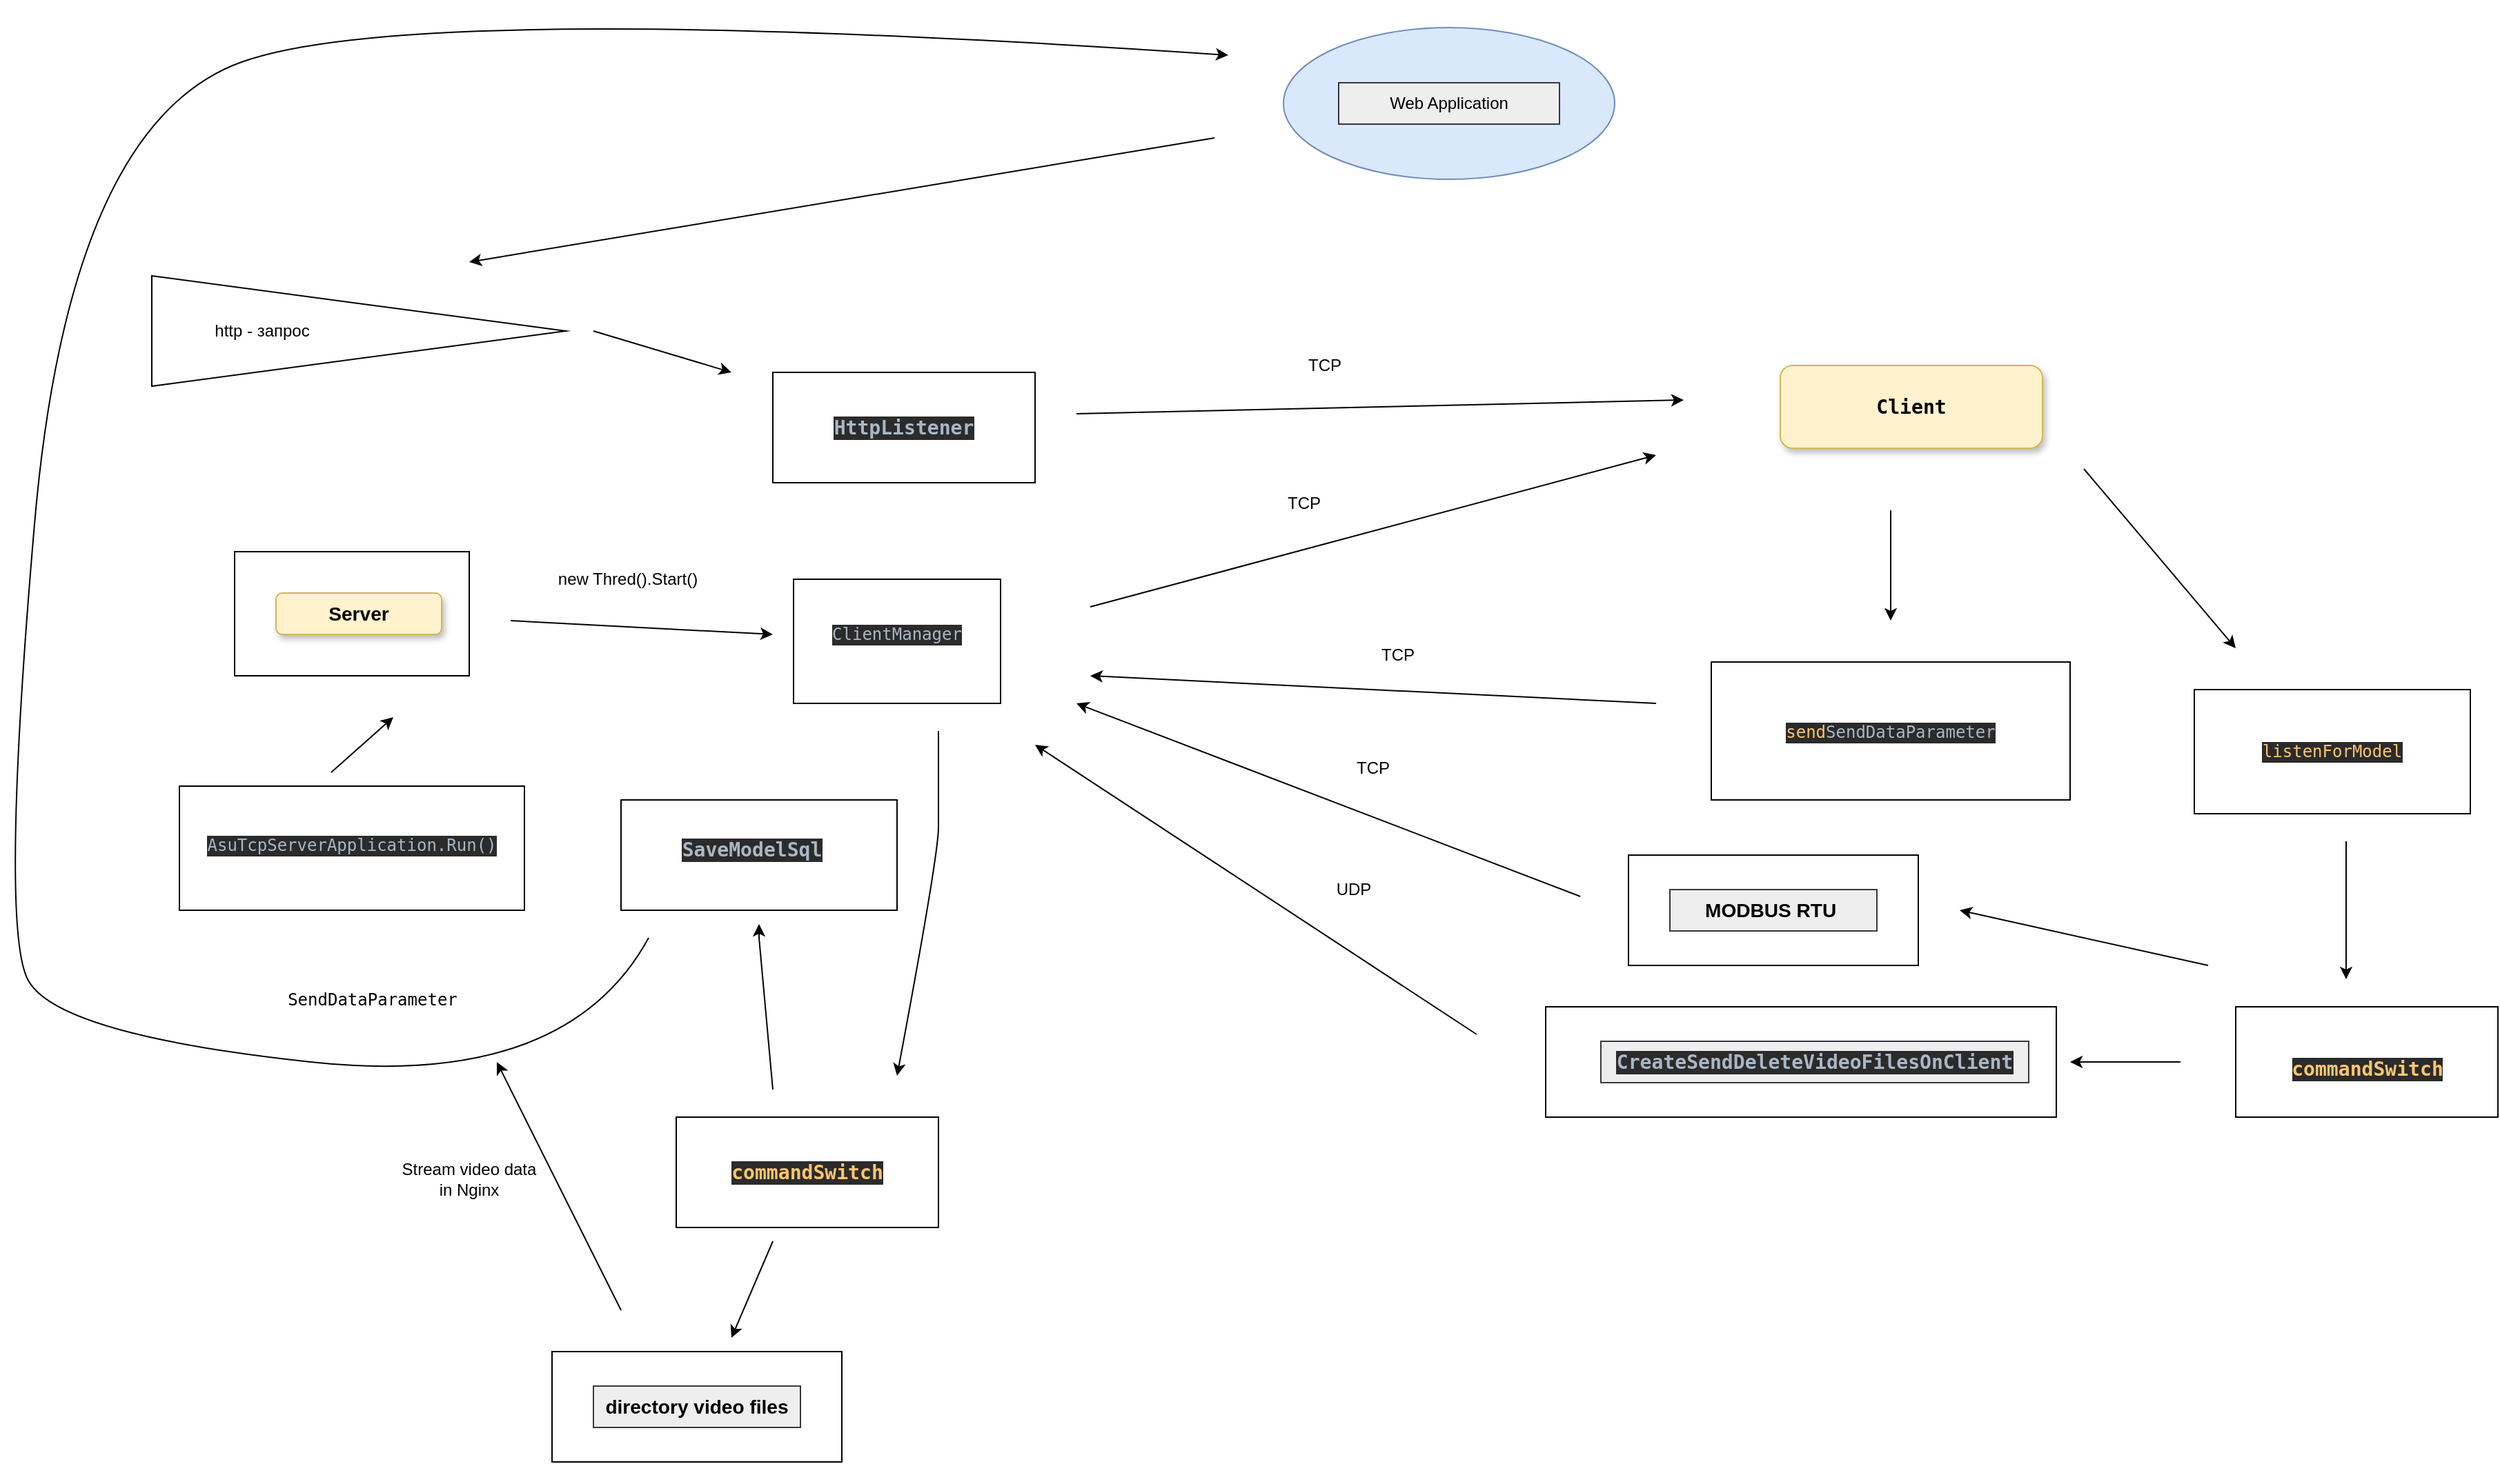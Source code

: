 <mxfile version="26.1.3">
  <diagram name="Страница — 1" id="Rlb4geR-uArXS-s5FVeR">
    <mxGraphModel dx="1965" dy="1487" grid="1" gridSize="10" guides="1" tooltips="1" connect="1" arrows="1" fold="1" page="1" pageScale="1" pageWidth="827" pageHeight="1169" math="0" shadow="0">
      <root>
        <mxCell id="0" />
        <mxCell id="1" parent="0" />
        <mxCell id="e1HhbXOasenDF4UahTZo-28" value="" style="group" parent="1" vertex="1" connectable="0">
          <mxGeometry x="430" y="230" width="410" height="110" as="geometry" />
        </mxCell>
        <mxCell id="e1HhbXOasenDF4UahTZo-27" value="" style="endArrow=classic;html=1;rounded=0;" parent="e1HhbXOasenDF4UahTZo-28" edge="1">
          <mxGeometry width="50" height="50" relative="1" as="geometry">
            <mxPoint y="110" as="sourcePoint" />
            <mxPoint x="410" as="targetPoint" />
          </mxGeometry>
        </mxCell>
        <mxCell id="e1HhbXOasenDF4UahTZo-10" value="TCP" style="text;html=1;align=center;verticalAlign=middle;whiteSpace=wrap;rounded=0;" parent="e1HhbXOasenDF4UahTZo-28" vertex="1">
          <mxGeometry x="125" y="20" width="60" height="30" as="geometry" />
        </mxCell>
        <mxCell id="DZhZ3NEIW7f9vNb_lT48-37" value="" style="group" parent="1" vertex="1" connectable="0">
          <mxGeometry x="430" y="360" width="410" height="50" as="geometry" />
        </mxCell>
        <mxCell id="DZhZ3NEIW7f9vNb_lT48-35" value="TCP" style="text;html=1;align=center;verticalAlign=middle;whiteSpace=wrap;rounded=0;" parent="DZhZ3NEIW7f9vNb_lT48-37" vertex="1">
          <mxGeometry x="209.358" width="28.197" height="30" as="geometry" />
        </mxCell>
        <mxCell id="DZhZ3NEIW7f9vNb_lT48-36" value="" style="endArrow=classic;html=1;rounded=0;" parent="DZhZ3NEIW7f9vNb_lT48-37" edge="1">
          <mxGeometry width="50" height="50" relative="1" as="geometry">
            <mxPoint x="410" y="50" as="sourcePoint" />
            <mxPoint y="30" as="targetPoint" />
          </mxGeometry>
        </mxCell>
        <mxCell id="DZhZ3NEIW7f9vNb_lT48-41" value="" style="group" parent="1" vertex="1" connectable="0">
          <mxGeometry x="570" y="-80" width="240" height="110" as="geometry" />
        </mxCell>
        <mxCell id="DZhZ3NEIW7f9vNb_lT48-39" value="" style="ellipse;whiteSpace=wrap;html=1;fillColor=#dae8fc;strokeColor=#6c8ebf;" parent="DZhZ3NEIW7f9vNb_lT48-41" vertex="1">
          <mxGeometry width="240" height="110" as="geometry" />
        </mxCell>
        <mxCell id="DZhZ3NEIW7f9vNb_lT48-40" value="Web Application" style="text;html=1;align=center;verticalAlign=middle;whiteSpace=wrap;rounded=0;fillColor=#eeeeee;strokeColor=#36393d;" parent="DZhZ3NEIW7f9vNb_lT48-41" vertex="1">
          <mxGeometry x="40" y="40" width="160" height="30" as="geometry" />
        </mxCell>
        <mxCell id="DZhZ3NEIW7f9vNb_lT48-42" value="" style="curved=1;endArrow=classic;html=1;rounded=0;" parent="1" edge="1">
          <mxGeometry width="50" height="50" relative="1" as="geometry">
            <mxPoint x="520" as="sourcePoint" />
            <mxPoint x="-20" y="90" as="targetPoint" />
          </mxGeometry>
        </mxCell>
        <mxCell id="NLAvYXo63p6HXr1ehUvE-6" value="" style="group" parent="1" vertex="1" connectable="0">
          <mxGeometry x="-260" y="100" width="660" height="510" as="geometry" />
        </mxCell>
        <mxCell id="H-TNr5gwwFv5uBEyfBBC-3" value="" style="group" parent="NLAvYXo63p6HXr1ehUvE-6" vertex="1" connectable="0">
          <mxGeometry x="10" width="300" height="80" as="geometry" />
        </mxCell>
        <mxCell id="H-TNr5gwwFv5uBEyfBBC-1" value="" style="triangle;whiteSpace=wrap;html=1;" parent="H-TNr5gwwFv5uBEyfBBC-3" vertex="1">
          <mxGeometry width="300" height="80" as="geometry" />
        </mxCell>
        <mxCell id="H-TNr5gwwFv5uBEyfBBC-2" value="http - запрос" style="text;html=1;align=center;verticalAlign=middle;whiteSpace=wrap;rounded=0;" parent="H-TNr5gwwFv5uBEyfBBC-3" vertex="1">
          <mxGeometry x="10" y="25" width="140" height="30" as="geometry" />
        </mxCell>
        <mxCell id="DZhZ3NEIW7f9vNb_lT48-23" value="" style="endArrow=classic;html=1;rounded=0;" parent="NLAvYXo63p6HXr1ehUvE-6" edge="1">
          <mxGeometry width="50" height="50" relative="1" as="geometry">
            <mxPoint x="140" y="360" as="sourcePoint" />
            <mxPoint x="185" y="320" as="targetPoint" />
          </mxGeometry>
        </mxCell>
        <mxCell id="DZhZ3NEIW7f9vNb_lT48-26" value="" style="group" parent="NLAvYXo63p6HXr1ehUvE-6" vertex="1" connectable="0">
          <mxGeometry x="270" y="205" width="190" height="55" as="geometry" />
        </mxCell>
        <mxCell id="DZhZ3NEIW7f9vNb_lT48-19" value="" style="endArrow=classic;html=1;rounded=0;" parent="DZhZ3NEIW7f9vNb_lT48-26" edge="1">
          <mxGeometry width="50" height="50" relative="1" as="geometry">
            <mxPoint y="45" as="sourcePoint" />
            <mxPoint x="190" y="55" as="targetPoint" />
            <Array as="points" />
          </mxGeometry>
        </mxCell>
        <mxCell id="DZhZ3NEIW7f9vNb_lT48-25" value="new Thred().Start()" style="text;html=1;align=center;verticalAlign=middle;whiteSpace=wrap;rounded=0;" parent="DZhZ3NEIW7f9vNb_lT48-26" vertex="1">
          <mxGeometry x="10" width="150" height="30" as="geometry" />
        </mxCell>
        <mxCell id="m5N0PNYgIAlCXumPe1nF-3" value="" style="group" parent="NLAvYXo63p6HXr1ehUvE-6" vertex="1" connectable="0">
          <mxGeometry width="660" height="510" as="geometry" />
        </mxCell>
        <mxCell id="DZhZ3NEIW7f9vNb_lT48-15" value="" style="group" parent="m5N0PNYgIAlCXumPe1nF-3" vertex="1" connectable="0">
          <mxGeometry x="460" width="200" height="310" as="geometry" />
        </mxCell>
        <mxCell id="sLcExM32GNROcuiAEgF3-1" value="" style="rounded=0;whiteSpace=wrap;html=1;container=0;" parent="DZhZ3NEIW7f9vNb_lT48-15" vertex="1">
          <mxGeometry x="15" y="220" width="150" height="90" as="geometry" />
        </mxCell>
        <mxCell id="sLcExM32GNROcuiAEgF3-3" value="&lt;pre style=&quot;background-color: rgb(43, 43, 43); color: rgb(169, 183, 198); font-family: &amp;quot;JetBrains Mono&amp;quot;, monospace;&quot;&gt;&lt;pre style=&quot;font-family: &amp;quot;JetBrains Mono&amp;quot;, monospace;&quot;&gt;&lt;span style=&quot;background-color: light-dark(rgb(43, 43, 43), rgb(200, 200, 200)); color: light-dark(rgb(169, 183, 198), rgb(71, 83, 96)); white-space: normal;&quot;&gt;ClientManager&lt;/span&gt;&lt;/pre&gt;&lt;/pre&gt;" style="text;html=1;align=center;verticalAlign=middle;whiteSpace=wrap;rounded=0;container=0;" parent="DZhZ3NEIW7f9vNb_lT48-15" vertex="1">
          <mxGeometry x="30" y="230.0" width="120" height="60" as="geometry" />
        </mxCell>
        <mxCell id="DZhZ3NEIW7f9vNb_lT48-22" value="" style="group" parent="m5N0PNYgIAlCXumPe1nF-3" vertex="1" connectable="0">
          <mxGeometry x="30" y="370" width="250" height="90" as="geometry" />
        </mxCell>
        <mxCell id="DZhZ3NEIW7f9vNb_lT48-20" value="" style="rounded=0;whiteSpace=wrap;html=1;" parent="DZhZ3NEIW7f9vNb_lT48-22" vertex="1">
          <mxGeometry width="250" height="90" as="geometry" />
        </mxCell>
        <mxCell id="DZhZ3NEIW7f9vNb_lT48-21" value="&lt;pre style=&quot;background-color: rgb(43, 43, 43); color: rgb(169, 183, 198); font-family: &amp;quot;JetBrains Mono&amp;quot;, monospace;&quot;&gt;AsuTcpServerApplication.Run()&lt;/pre&gt;" style="text;html=1;align=center;verticalAlign=middle;whiteSpace=wrap;rounded=0;" parent="DZhZ3NEIW7f9vNb_lT48-22" vertex="1">
          <mxGeometry x="20" y="25" width="210" height="35" as="geometry" />
        </mxCell>
        <mxCell id="DZhZ3NEIW7f9vNb_lT48-24" value="" style="group" parent="m5N0PNYgIAlCXumPe1nF-3" vertex="1" connectable="0">
          <mxGeometry x="70" y="200" width="170" height="90" as="geometry" />
        </mxCell>
        <mxCell id="DZhZ3NEIW7f9vNb_lT48-16" value="" style="rounded=0;whiteSpace=wrap;html=1;" parent="DZhZ3NEIW7f9vNb_lT48-24" vertex="1">
          <mxGeometry width="170" height="90" as="geometry" />
        </mxCell>
        <mxCell id="DZhZ3NEIW7f9vNb_lT48-17" value="&lt;h3&gt;Server&lt;/h3&gt;" style="text;html=1;align=center;verticalAlign=middle;whiteSpace=wrap;rounded=1;shadow=1;fillColor=#fff2cc;strokeColor=#d6b656;" parent="DZhZ3NEIW7f9vNb_lT48-24" vertex="1">
          <mxGeometry x="30" y="30" width="120" height="30" as="geometry" />
        </mxCell>
        <mxCell id="m5N0PNYgIAlCXumPe1nF-1" value="" style="group" parent="m5N0PNYgIAlCXumPe1nF-3" vertex="1" connectable="0">
          <mxGeometry x="350" y="380" width="200" height="80" as="geometry" />
        </mxCell>
        <mxCell id="e1HhbXOasenDF4UahTZo-16" value="" style="rounded=0;whiteSpace=wrap;html=1;" parent="m5N0PNYgIAlCXumPe1nF-1" vertex="1">
          <mxGeometry width="200" height="80" as="geometry" />
        </mxCell>
        <mxCell id="NLAvYXo63p6HXr1ehUvE-1" value="" style="group" parent="m5N0PNYgIAlCXumPe1nF-1" vertex="1" connectable="0">
          <mxGeometry y="8.889" width="200" height="71.111" as="geometry" />
        </mxCell>
        <mxCell id="e1HhbXOasenDF4UahTZo-17" value="&lt;h3 style=&quot;background-color: light-dark(rgb(43, 43, 43), rgb(200, 200, 200)); color: light-dark(rgb(169, 183, 198), rgb(71, 83, 96)); font-family: &amp;quot;JetBrains Mono&amp;quot;, monospace;&quot;&gt;SaveModelSql&lt;/h3&gt;" style="text;html=1;align=center;verticalAlign=middle;whiteSpace=wrap;rounded=0;" parent="NLAvYXo63p6HXr1ehUvE-1" vertex="1">
          <mxGeometry x="30" y="8.889" width="130" height="35.556" as="geometry" />
        </mxCell>
        <mxCell id="DZhZ3NEIW7f9vNb_lT48-9" value="" style="group" parent="1" vertex="1" connectable="0">
          <mxGeometry x="1230" y="400" width="210" height="90" as="geometry" />
        </mxCell>
        <mxCell id="DZhZ3NEIW7f9vNb_lT48-6" value="" style="rounded=0;whiteSpace=wrap;html=1;" parent="DZhZ3NEIW7f9vNb_lT48-9" vertex="1">
          <mxGeometry width="200" height="90" as="geometry" />
        </mxCell>
        <mxCell id="DZhZ3NEIW7f9vNb_lT48-3" value="&lt;pre style=&quot;background-color:#2b2b2b;color:#a9b7c6;font-family:&#39;JetBrains Mono&#39;,monospace;font-size:9,8pt;&quot;&gt;&lt;span style=&quot;color:#ffc66d;&quot;&gt;listenForModel&lt;/span&gt;&lt;/pre&gt;" style="text;html=1;align=center;verticalAlign=middle;whiteSpace=wrap;rounded=0;" parent="DZhZ3NEIW7f9vNb_lT48-9" vertex="1">
          <mxGeometry x="10" y="10" width="180" height="70" as="geometry" />
        </mxCell>
        <mxCell id="DZhZ3NEIW7f9vNb_lT48-10" value="" style="endArrow=classic;html=1;rounded=0;" parent="1" edge="1">
          <mxGeometry width="50" height="50" relative="1" as="geometry">
            <mxPoint x="1150" y="240" as="sourcePoint" />
            <mxPoint x="1260" y="370" as="targetPoint" />
          </mxGeometry>
        </mxCell>
        <mxCell id="DZhZ3NEIW7f9vNb_lT48-30" value="" style="group" parent="1" vertex="1" connectable="0">
          <mxGeometry x="1260" y="630" width="190" height="80" as="geometry" />
        </mxCell>
        <mxCell id="DZhZ3NEIW7f9vNb_lT48-28" value="" style="rounded=0;whiteSpace=wrap;html=1;" parent="DZhZ3NEIW7f9vNb_lT48-30" vertex="1">
          <mxGeometry width="190" height="80" as="geometry" />
        </mxCell>
        <mxCell id="DZhZ3NEIW7f9vNb_lT48-29" value="&lt;h3 style=&quot;background-color: light-dark(rgb(43, 43, 43), rgb(200, 200, 200)); color: light-dark(rgb(169, 183, 198), rgb(71, 83, 96)); font-family: &amp;quot;JetBrains Mono&amp;quot;, monospace;&quot;&gt;&lt;span style=&quot;color: rgb(255, 198, 109);&quot;&gt;commandSwitch&lt;/span&gt;&lt;/h3&gt;" style="text;html=1;align=center;verticalAlign=middle;whiteSpace=wrap;rounded=0;" parent="DZhZ3NEIW7f9vNb_lT48-30" vertex="1">
          <mxGeometry x="1" y="30" width="189" height="30" as="geometry" />
        </mxCell>
        <mxCell id="DZhZ3NEIW7f9vNb_lT48-31" value="" style="endArrow=classic;html=1;rounded=0;" parent="1" edge="1">
          <mxGeometry width="50" height="50" relative="1" as="geometry">
            <mxPoint x="1340" y="510" as="sourcePoint" />
            <mxPoint x="1340" y="610" as="targetPoint" />
          </mxGeometry>
        </mxCell>
        <mxCell id="DZhZ3NEIW7f9vNb_lT48-2" value="" style="endArrow=classic;html=1;rounded=0;" parent="1" edge="1">
          <mxGeometry width="50" height="50" relative="1" as="geometry">
            <mxPoint x="1010" y="270" as="sourcePoint" />
            <mxPoint x="1010" y="350" as="targetPoint" />
          </mxGeometry>
        </mxCell>
        <mxCell id="e1HhbXOasenDF4UahTZo-5" value="" style="group" parent="1" vertex="1" connectable="0">
          <mxGeometry x="860" y="370" width="260" height="100" as="geometry" />
        </mxCell>
        <mxCell id="DZhZ3NEIW7f9vNb_lT48-50" value="" style="group" parent="e1HhbXOasenDF4UahTZo-5" vertex="1" connectable="0">
          <mxGeometry x="20" y="10" width="260" height="100" as="geometry" />
        </mxCell>
        <mxCell id="sLcExM32GNROcuiAEgF3-7" value="" style="rounded=0;whiteSpace=wrap;html=1;container=0;" parent="DZhZ3NEIW7f9vNb_lT48-50" vertex="1">
          <mxGeometry width="260" height="100" as="geometry" />
        </mxCell>
        <mxCell id="sLcExM32GNROcuiAEgF3-8" value="&lt;pre style=&quot;background-color: rgb(43, 43, 43); color: rgb(169, 183, 198); font-family: &amp;quot;JetBrains Mono&amp;quot;, monospace;&quot;&gt;&lt;span style=&quot;color: rgb(255, 198, 109);&quot;&gt;send&lt;/span&gt;SendDataParameter&lt;/pre&gt;" style="text;html=1;align=center;verticalAlign=middle;whiteSpace=wrap;rounded=0;container=0;" parent="DZhZ3NEIW7f9vNb_lT48-50" vertex="1">
          <mxGeometry x="10" y="31.25" width="240" height="38.75" as="geometry" />
        </mxCell>
        <mxCell id="e1HhbXOasenDF4UahTZo-4" value="" style="group;fillColor=none;strokeColor=none;" parent="1" vertex="1" connectable="0">
          <mxGeometry x="930" y="165" width="190" height="60" as="geometry" />
        </mxCell>
        <mxCell id="sLcExM32GNROcuiAEgF3-16" value="" style="rounded=1;whiteSpace=wrap;html=1;container=0;fillColor=#fff2cc;strokeColor=#d6b656;shadow=1;" parent="e1HhbXOasenDF4UahTZo-4" vertex="1">
          <mxGeometry width="190" height="60" as="geometry" />
        </mxCell>
        <mxCell id="sLcExM32GNROcuiAEgF3-17" value="&lt;pre style=&quot;font-family: &amp;quot;JetBrains Mono&amp;quot;, monospace;&quot;&gt;&lt;h3 style=&quot;font-family: &amp;quot;JetBrains Mono&amp;quot;, monospace;&quot;&gt;&lt;span&gt;&lt;font style=&quot;color: rgb(0, 0, 0);&quot;&gt;Client&lt;/font&gt;&lt;/span&gt;&lt;/h3&gt;&lt;/pre&gt;" style="text;html=1;align=center;verticalAlign=middle;whiteSpace=wrap;rounded=0;container=0;" parent="e1HhbXOasenDF4UahTZo-4" vertex="1">
          <mxGeometry x="20" y="15" width="150" height="30" as="geometry" />
        </mxCell>
        <mxCell id="ai5DoE-j9dVeO6S0Kztq-2" value="" style="group" parent="1" vertex="1" connectable="0">
          <mxGeometry x="820" y="520" width="210" height="80" as="geometry" />
        </mxCell>
        <mxCell id="ai5DoE-j9dVeO6S0Kztq-3" value="" style="rounded=0;whiteSpace=wrap;html=1;" parent="ai5DoE-j9dVeO6S0Kztq-2" vertex="1">
          <mxGeometry width="210" height="80" as="geometry" />
        </mxCell>
        <mxCell id="ai5DoE-j9dVeO6S0Kztq-4" value="&lt;h3&gt;MODBUS RTU&amp;nbsp;&lt;/h3&gt;" style="text;html=1;align=center;verticalAlign=middle;whiteSpace=wrap;rounded=0;fillColor=#eeeeee;strokeColor=#36393d;" parent="ai5DoE-j9dVeO6S0Kztq-2" vertex="1">
          <mxGeometry x="30.0" y="25" width="150.0" height="30" as="geometry" />
        </mxCell>
        <mxCell id="ai5DoE-j9dVeO6S0Kztq-5" value="" style="endArrow=classic;html=1;rounded=0;" parent="1" edge="1">
          <mxGeometry width="50" height="50" relative="1" as="geometry">
            <mxPoint x="1240" y="600" as="sourcePoint" />
            <mxPoint x="1060" y="560" as="targetPoint" />
            <Array as="points" />
          </mxGeometry>
        </mxCell>
        <mxCell id="DZhZ3NEIW7f9vNb_lT48-48" value="Stream video data&lt;div&gt;in Nginx&lt;/div&gt;" style="text;html=1;align=center;verticalAlign=middle;whiteSpace=wrap;rounded=0;" parent="1" vertex="1">
          <mxGeometry x="-90" y="720" width="140" height="70" as="geometry" />
        </mxCell>
        <mxCell id="e1HhbXOasenDF4UahTZo-31" value="" style="endArrow=classic;html=1;rounded=0;" parent="1" edge="1">
          <mxGeometry width="50" height="50" relative="1" as="geometry">
            <mxPoint x="1220" y="670" as="sourcePoint" />
            <mxPoint x="1140" y="670" as="targetPoint" />
          </mxGeometry>
        </mxCell>
        <mxCell id="NLAvYXo63p6HXr1ehUvE-2" value="" style="group" parent="1" vertex="1" connectable="0">
          <mxGeometry x="760" y="630" width="370" height="80" as="geometry" />
        </mxCell>
        <mxCell id="e1HhbXOasenDF4UahTZo-19" value="" style="rounded=0;whiteSpace=wrap;html=1;" parent="NLAvYXo63p6HXr1ehUvE-2" vertex="1">
          <mxGeometry width="370" height="80" as="geometry" />
        </mxCell>
        <mxCell id="e1HhbXOasenDF4UahTZo-20" value="&lt;h3&gt;&lt;pre style=&quot;background-color:#2b2b2b;color:#a9b7c6;font-family:&#39;JetBrains Mono&#39;,monospace;font-size:9,8pt;&quot;&gt;CreateSendDeleteVideoFilesOnClient&lt;/pre&gt;&lt;/h3&gt;" style="text;html=1;align=center;verticalAlign=middle;whiteSpace=wrap;rounded=0;fillColor=#eeeeee;strokeColor=#36393d;" parent="NLAvYXo63p6HXr1ehUvE-2" vertex="1">
          <mxGeometry x="40" y="25" width="310" height="30" as="geometry" />
        </mxCell>
        <mxCell id="ai5DoE-j9dVeO6S0Kztq-22" value="" style="group" parent="1" vertex="1" connectable="0">
          <mxGeometry x="40" y="880" width="210" height="80" as="geometry" />
        </mxCell>
        <mxCell id="ai5DoE-j9dVeO6S0Kztq-19" value="" style="rounded=0;whiteSpace=wrap;html=1;" parent="ai5DoE-j9dVeO6S0Kztq-22" vertex="1">
          <mxGeometry width="210" height="80" as="geometry" />
        </mxCell>
        <mxCell id="ai5DoE-j9dVeO6S0Kztq-20" value="&lt;h3&gt;directory video files&lt;/h3&gt;" style="text;html=1;align=center;verticalAlign=middle;whiteSpace=wrap;rounded=0;fillColor=#eeeeee;strokeColor=#36393d;" parent="ai5DoE-j9dVeO6S0Kztq-22" vertex="1">
          <mxGeometry x="30" y="25" width="150.0" height="30" as="geometry" />
        </mxCell>
        <mxCell id="ai5DoE-j9dVeO6S0Kztq-23" value="" style="endArrow=classic;html=1;rounded=0;" parent="1" edge="1">
          <mxGeometry width="50" height="50" relative="1" as="geometry">
            <mxPoint x="90" y="850" as="sourcePoint" />
            <mxPoint y="670" as="targetPoint" />
          </mxGeometry>
        </mxCell>
        <mxCell id="e1HhbXOasenDF4UahTZo-14" value="TCP" style="text;html=1;align=center;verticalAlign=middle;whiteSpace=wrap;rounded=0;" parent="1" vertex="1">
          <mxGeometry x="624.187" y="444.29" width="21.635" height="25.714" as="geometry" />
        </mxCell>
        <mxCell id="e1HhbXOasenDF4UahTZo-29" value="" style="endArrow=classic;html=1;rounded=0;" parent="1" edge="1">
          <mxGeometry width="50" height="50" relative="1" as="geometry">
            <mxPoint x="785.094" y="550" as="sourcePoint" />
            <mxPoint x="420" y="410" as="targetPoint" />
          </mxGeometry>
        </mxCell>
        <mxCell id="ai5DoE-j9dVeO6S0Kztq-26" value="" style="group" parent="1" vertex="1" connectable="0">
          <mxGeometry x="-360" y="-100" width="890" height="920" as="geometry" />
        </mxCell>
        <mxCell id="DZhZ3NEIW7f9vNb_lT48-46" value="" style="group" parent="ai5DoE-j9dVeO6S0Kztq-26" vertex="1" connectable="0">
          <mxGeometry width="890" height="850" as="geometry" />
        </mxCell>
        <mxCell id="DZhZ3NEIW7f9vNb_lT48-43" value="" style="curved=1;endArrow=classic;html=1;rounded=0;" parent="DZhZ3NEIW7f9vNb_lT48-46" edge="1">
          <mxGeometry width="50" height="50" relative="1" as="geometry">
            <mxPoint x="470" y="680" as="sourcePoint" />
            <mxPoint x="890" y="40" as="targetPoint" />
            <Array as="points">
              <mxPoint x="410" y="790" />
              <mxPoint x="40" y="750" />
              <mxPoint y="670" />
              <mxPoint x="50" y="90" />
              <mxPoint x="300" />
            </Array>
          </mxGeometry>
        </mxCell>
        <mxCell id="DZhZ3NEIW7f9vNb_lT48-45" value="&lt;pre style=&quot;font-family: &amp;quot;JetBrains Mono&amp;quot;, monospace;&quot;&gt;&lt;font style=&quot;color: rgb(0, 0, 0);&quot;&gt;SendDataParameter&lt;/font&gt;&lt;/pre&gt;" style="text;html=1;align=center;verticalAlign=middle;whiteSpace=wrap;rounded=0;" parent="DZhZ3NEIW7f9vNb_lT48-46" vertex="1">
          <mxGeometry x="200" y="710" width="140" height="30" as="geometry" />
        </mxCell>
        <mxCell id="ai5DoE-j9dVeO6S0Kztq-6" value="" style="group" parent="DZhZ3NEIW7f9vNb_lT48-46" vertex="1" connectable="0">
          <mxGeometry x="490" y="810" width="190" height="80" as="geometry" />
        </mxCell>
        <mxCell id="ai5DoE-j9dVeO6S0Kztq-16" value="" style="group" parent="ai5DoE-j9dVeO6S0Kztq-6" vertex="1" connectable="0">
          <mxGeometry width="190" height="80" as="geometry" />
        </mxCell>
        <mxCell id="ai5DoE-j9dVeO6S0Kztq-7" value="" style="rounded=0;whiteSpace=wrap;html=1;" parent="ai5DoE-j9dVeO6S0Kztq-16" vertex="1">
          <mxGeometry width="190" height="80" as="geometry" />
        </mxCell>
        <mxCell id="ai5DoE-j9dVeO6S0Kztq-8" value="&lt;h3 style=&quot;background-color: light-dark(rgb(43, 43, 43), rgb(200, 200, 200)); color: light-dark(rgb(169, 183, 198), rgb(71, 83, 96)); font-family: &amp;quot;JetBrains Mono&amp;quot;, monospace;&quot;&gt;&lt;span style=&quot;color: rgb(255, 198, 109);&quot;&gt;commandSwitch&lt;/span&gt;&lt;/h3&gt;" style="text;html=1;align=center;verticalAlign=middle;whiteSpace=wrap;rounded=0;" parent="ai5DoE-j9dVeO6S0Kztq-16" vertex="1">
          <mxGeometry x="20" y="25" width="150" height="30" as="geometry" />
        </mxCell>
        <mxCell id="ai5DoE-j9dVeO6S0Kztq-14" value="" style="endArrow=classic;html=1;rounded=0;" parent="DZhZ3NEIW7f9vNb_lT48-46" edge="1">
          <mxGeometry width="50" height="50" relative="1" as="geometry">
            <mxPoint x="560" y="790" as="sourcePoint" />
            <mxPoint x="550" y="670" as="targetPoint" />
            <Array as="points">
              <mxPoint x="550" y="680" />
            </Array>
          </mxGeometry>
        </mxCell>
        <mxCell id="9moIbUid0w-L-f09wFap-10" value="" style="group" vertex="1" connectable="0" parent="DZhZ3NEIW7f9vNb_lT48-46">
          <mxGeometry x="560" y="270" width="190" height="80" as="geometry" />
        </mxCell>
        <mxCell id="9moIbUid0w-L-f09wFap-1" value="" style="rounded=0;whiteSpace=wrap;html=1;" vertex="1" parent="9moIbUid0w-L-f09wFap-10">
          <mxGeometry width="190" height="80" as="geometry" />
        </mxCell>
        <mxCell id="9moIbUid0w-L-f09wFap-2" value="&lt;h3 style=&quot;background-color: light-dark(rgb(43, 43, 43), rgb(200, 200, 200)); color: light-dark(rgb(169, 183, 198), rgb(71, 83, 96)); font-family: &amp;quot;JetBrains Mono&amp;quot;, monospace;&quot;&gt;&lt;pre style=&quot;font-family: &amp;quot;JetBrains Mono&amp;quot;, monospace;&quot;&gt;HttpListener&lt;/pre&gt;&lt;/h3&gt;" style="text;html=1;align=center;verticalAlign=middle;whiteSpace=wrap;rounded=0;" vertex="1" parent="9moIbUid0w-L-f09wFap-10">
          <mxGeometry x="20" y="25" width="150" height="30" as="geometry" />
        </mxCell>
        <mxCell id="ai5DoE-j9dVeO6S0Kztq-21" value="" style="endArrow=classic;html=1;rounded=0;" parent="ai5DoE-j9dVeO6S0Kztq-26" edge="1">
          <mxGeometry width="50" height="50" relative="1" as="geometry">
            <mxPoint x="560" y="900" as="sourcePoint" />
            <mxPoint x="530" y="970" as="targetPoint" />
            <Array as="points" />
          </mxGeometry>
        </mxCell>
        <mxCell id="DZhZ3NEIW7f9vNb_lT48-47" value="" style="endArrow=classic;html=1;rounded=0;" parent="1" edge="1">
          <mxGeometry width="50" height="50" relative="1" as="geometry">
            <mxPoint x="710" y="650" as="sourcePoint" />
            <mxPoint x="390" y="440" as="targetPoint" />
          </mxGeometry>
        </mxCell>
        <mxCell id="e1HhbXOasenDF4UahTZo-22" value="UDP" style="text;html=1;align=center;verticalAlign=middle;whiteSpace=wrap;rounded=0;" parent="1" vertex="1">
          <mxGeometry x="595.536" y="530" width="50.286" height="30" as="geometry" />
        </mxCell>
        <mxCell id="9moIbUid0w-L-f09wFap-8" value="" style="endArrow=classic;html=1;rounded=0;" edge="1" parent="1">
          <mxGeometry width="50" height="50" relative="1" as="geometry">
            <mxPoint x="70" y="140" as="sourcePoint" />
            <mxPoint x="170" y="170" as="targetPoint" />
          </mxGeometry>
        </mxCell>
        <mxCell id="9moIbUid0w-L-f09wFap-9" value="" style="endArrow=classic;html=1;rounded=0;" edge="1" parent="1">
          <mxGeometry width="50" height="50" relative="1" as="geometry">
            <mxPoint x="420" y="200" as="sourcePoint" />
            <mxPoint x="860" y="190" as="targetPoint" />
          </mxGeometry>
        </mxCell>
        <mxCell id="9moIbUid0w-L-f09wFap-11" value="" style="curved=1;endArrow=classic;html=1;rounded=0;" edge="1" parent="1">
          <mxGeometry width="50" height="50" relative="1" as="geometry">
            <mxPoint x="320" y="430" as="sourcePoint" />
            <mxPoint x="290" y="680" as="targetPoint" />
            <Array as="points">
              <mxPoint x="320" y="480" />
              <mxPoint x="320" y="520" />
            </Array>
          </mxGeometry>
        </mxCell>
        <mxCell id="9moIbUid0w-L-f09wFap-13" value="TCP" style="text;html=1;align=center;verticalAlign=middle;whiteSpace=wrap;rounded=0;" vertex="1" parent="1">
          <mxGeometry x="570" y="150" width="60" height="30" as="geometry" />
        </mxCell>
      </root>
    </mxGraphModel>
  </diagram>
</mxfile>
